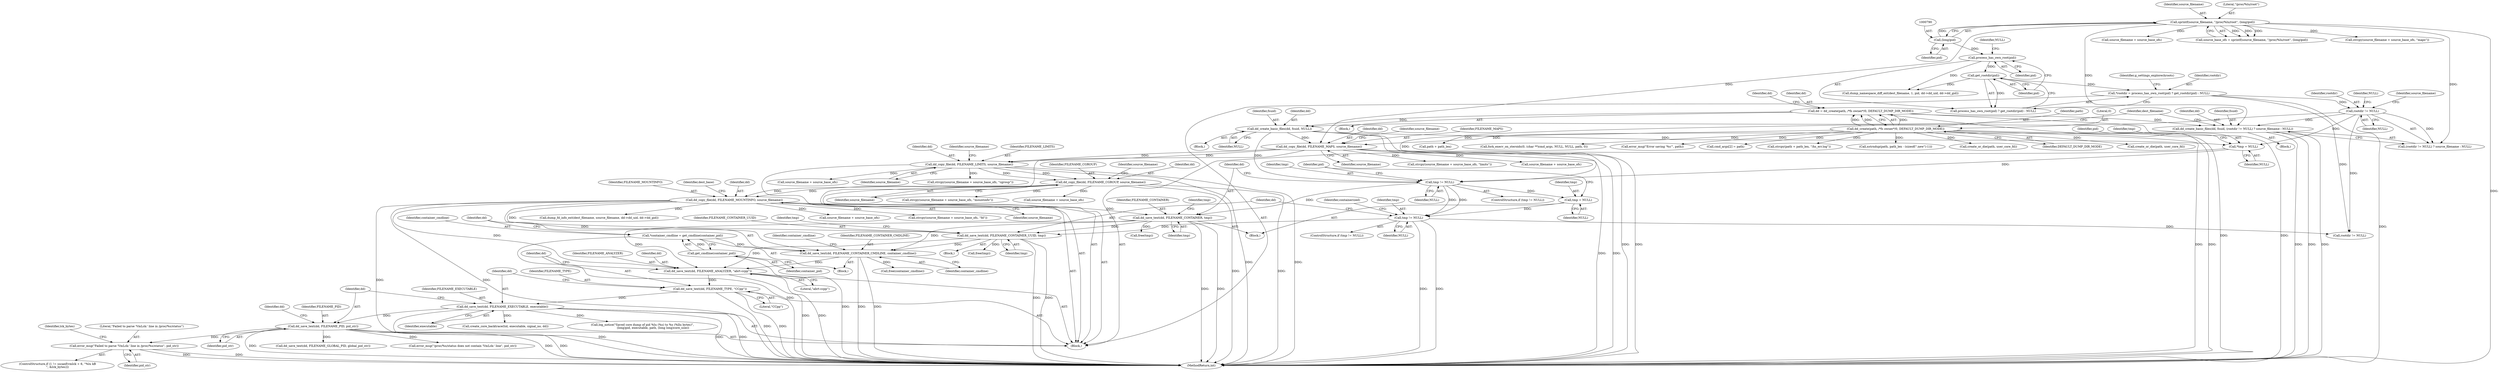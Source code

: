 digraph "0_abrt_3c1b60cfa62d39e5fff5a53a5bc53dae189e740e@pointer" {
"1001117" [label="(Call,error_msg(\"Failed to parse 'VmLck:' line in /proc/%s/status\", pid_str))"];
"1000996" [label="(Call,dd_save_text(dd, FILENAME_PID, pid_str))"];
"1000992" [label="(Call,dd_save_text(dd, FILENAME_EXECUTABLE, executable))"];
"1000988" [label="(Call,dd_save_text(dd, FILENAME_TYPE, \"CCpp\"))"];
"1000984" [label="(Call,dd_save_text(dd, FILENAME_ANALYZER, \"abrt-ccpp\"))"];
"1000871" [label="(Call,dd_copy_file(dd, FILENAME_MOUNTINFO, source_filename))"];
"1000862" [label="(Call,dd_copy_file(dd, FILENAME_CGROUP, source_filename))"];
"1000853" [label="(Call,dd_copy_file(dd, FILENAME_LIMITS, source_filename))"];
"1000844" [label="(Call,dd_copy_file(dd, FILENAME_MAPS, source_filename))"];
"1000819" [label="(Call,dd_create_basic_files(dd, fsuid, NULL))"];
"1000773" [label="(Call,dd = dd_create(path, /*fs owner*/0, DEFAULT_DUMP_DIR_MODE))"];
"1000775" [label="(Call,dd_create(path, /*fs owner*/0, DEFAULT_DUMP_DIR_MODE))"];
"1000808" [label="(Call,dd_create_basic_files(dd, fsuid, (rootdir != NULL) ? source_filename : NULL))"];
"1000786" [label="(Call,sprintf(source_filename, \"/proc/%lu/root\", (long)pid))"];
"1000789" [label="(Call,(long)pid)"];
"1000812" [label="(Call,rootdir != NULL)"];
"1000797" [label="(Call,*rootdir = process_has_own_root(pid) ? get_rootdir(pid) : NULL)"];
"1000802" [label="(Call,get_rootdir(pid))"];
"1000800" [label="(Call,process_has_own_root(pid))"];
"1000978" [label="(Call,dd_save_text(dd, FILENAME_CONTAINER_CMDLINE, container_cmdline))"];
"1000940" [label="(Call,dd_save_text(dd, FILENAME_CONTAINER_UUID, tmp))"];
"1000921" [label="(Call,dd_save_text(dd, FILENAME_CONTAINER, tmp))"];
"1000917" [label="(Call,tmp != NULL)"];
"1000908" [label="(Call,*tmp = NULL)"];
"1000936" [label="(Call,tmp != NULL)"];
"1000927" [label="(Call,tmp = NULL)"];
"1000974" [label="(Call,*container_cmdline = get_cmdline(container_pid))"];
"1000976" [label="(Call,get_cmdline(container_pid))"];
"1000923" [label="(Identifier,FILENAME_CONTAINER)"];
"1000773" [label="(Call,dd = dd_create(path, /*fs owner*/0, DEFAULT_DUMP_DIR_MODE))"];
"1000799" [label="(Call,process_has_own_root(pid) ? get_rootdir(pid) : NULL)"];
"1000858" [label="(Call,source_filename + source_base_ofs)"];
"1000941" [label="(Identifier,dd)"];
"1000856" [label="(Identifier,source_filename)"];
"1000976" [label="(Call,get_cmdline(container_pid))"];
"1000943" [label="(Identifier,tmp)"];
"1000939" [label="(Block,)"];
"1000987" [label="(Literal,\"abrt-ccpp\")"];
"1000972" [label="(Block,)"];
"1000984" [label="(Call,dd_save_text(dd, FILENAME_ANALYZER, \"abrt-ccpp\"))"];
"1000895" [label="(Call,dump_namespace_diff_ext(dest_filename, 1, pid, dd->dd_uid, dd->dd_gid))"];
"1000975" [label="(Identifier,container_cmdline)"];
"1000999" [label="(Identifier,pid_str)"];
"1000986" [label="(Identifier,FILENAME_ANALYZER)"];
"1000979" [label="(Identifier,dd)"];
"1000873" [label="(Identifier,FILENAME_MOUNTINFO)"];
"1000814" [label="(Identifier,NULL)"];
"1000916" [label="(ControlStructure,if (tmp != NULL))"];
"1000797" [label="(Call,*rootdir = process_has_own_root(pid) ? get_rootdir(pid) : NULL)"];
"1000776" [label="(Identifier,path)"];
"1000992" [label="(Call,dd_save_text(dd, FILENAME_EXECUTABLE, executable))"];
"1000786" [label="(Call,sprintf(source_filename, \"/proc/%lu/root\", (long)pid))"];
"1000931" [label="(Identifier,pid)"];
"1000777" [label="(Literal,0)"];
"1000820" [label="(Identifier,dd)"];
"1000840" [label="(Call,source_filename + source_base_ofs)"];
"1001117" [label="(Call,error_msg(\"Failed to parse 'VmLck:' line in /proc/%s/status\", pid_str))"];
"1000787" [label="(Identifier,source_filename)"];
"1000936" [label="(Call,tmp != NULL)"];
"1001350" [label="(Call,xstrndup(path, path_len - (sizeof(\".new\")-1)))"];
"1000948" [label="(Identifier,containerized)"];
"1000791" [label="(Identifier,pid)"];
"1000855" [label="(Identifier,FILENAME_LIMITS)"];
"1000883" [label="(Call,dump_fd_info_ext(dest_filename, source_filename, dd->dd_uid, dd->dd_gid))"];
"1000912" [label="(Identifier,pid)"];
"1000982" [label="(Call,free(container_cmdline))"];
"1001445" [label="(MethodReturn,int)"];
"1000788" [label="(Literal,\"/proc/%lu/root\")"];
"1000803" [label="(Identifier,pid)"];
"1000925" [label="(Call,free(tmp))"];
"1000781" [label="(Block,)"];
"1000801" [label="(Identifier,pid)"];
"1000784" [label="(Call,source_base_ofs = sprintf(source_filename, \"/proc/%lu/root\", (long)pid))"];
"1001107" [label="(ControlStructure,if (1 != sscanf(vmlck + 6, \"%lu kB\n\", &lck_bytes)))"];
"1001119" [label="(Identifier,pid_str)"];
"1000983" [label="(Identifier,container_cmdline)"];
"1000864" [label="(Identifier,FILENAME_CGROUP)"];
"1000813" [label="(Identifier,rootdir)"];
"1000879" [label="(Call,source_filename + source_base_ofs)"];
"1000981" [label="(Identifier,container_cmdline)"];
"1000928" [label="(Identifier,tmp)"];
"1000847" [label="(Identifier,source_filename)"];
"1000867" [label="(Call,source_filename + source_base_ofs)"];
"1000989" [label="(Identifier,dd)"];
"1001148" [label="(Call,create_or_die(path, user_core_fd))"];
"1000818" [label="(Block,)"];
"1000807" [label="(Block,)"];
"1000778" [label="(Identifier,DEFAULT_DUMP_DIR_MODE)"];
"1000808" [label="(Call,dd_create_basic_files(dd, fsuid, (rootdir != NULL) ? source_filename : NULL))"];
"1000995" [label="(Identifier,executable)"];
"1001274" [label="(Call,create_core_backtrace(tid, executable, signal_no, dd))"];
"1000839" [label="(Call,strcpy(source_filename + source_base_ofs, \"maps\"))"];
"1000868" [label="(Identifier,source_filename)"];
"1000812" [label="(Call,rootdir != NULL)"];
"1000991" [label="(Literal,\"CCpp\")"];
"1000942" [label="(Identifier,FILENAME_CONTAINER_UUID)"];
"1000850" [label="(Identifier,source_filename)"];
"1000774" [label="(Identifier,dd)"];
"1000865" [label="(Identifier,source_filename)"];
"1000978" [label="(Call,dd_save_text(dd, FILENAME_CONTAINER_CMDLINE, container_cmdline))"];
"1000918" [label="(Identifier,tmp)"];
"1000985" [label="(Identifier,dd)"];
"1000816" [label="(Identifier,NULL)"];
"1000944" [label="(Call,free(tmp))"];
"1000876" [label="(Identifier,dest_base)"];
"1000815" [label="(Identifier,source_filename)"];
"1001242" [label="(Call,create_or_die(path, user_core_fd))"];
"1000974" [label="(Call,*container_cmdline = get_cmdline(container_pid))"];
"1000935" [label="(ControlStructure,if (tmp != NULL))"];
"1000988" [label="(Call,dd_save_text(dd, FILENAME_TYPE, \"CCpp\"))"];
"1000938" [label="(Identifier,NULL)"];
"1000809" [label="(Identifier,dd)"];
"1000804" [label="(Identifier,NULL)"];
"1000802" [label="(Call,get_rootdir(pid))"];
"1000150" [label="(Block,)"];
"1001121" [label="(Identifier,lck_bytes)"];
"1001000" [label="(Call,dd_save_text(dd, FILENAME_GLOBAL_PID, global_pid_str))"];
"1000937" [label="(Identifier,tmp)"];
"1000853" [label="(Call,dd_copy_file(dd, FILENAME_LIMITS, source_filename))"];
"1000854" [label="(Identifier,dd)"];
"1000929" [label="(Identifier,NULL)"];
"1001001" [label="(Identifier,dd)"];
"1000822" [label="(Identifier,NULL)"];
"1000848" [label="(Call,strcpy(source_filename + source_base_ofs, \"limits\"))"];
"1000977" [label="(Identifier,container_pid)"];
"1001235" [label="(Call,path + path_len)"];
"1001332" [label="(Call,fork_execv_on_steroids(0, (char **)cmd_args, NULL, NULL, path, 0))"];
"1001134" [label="(Call,error_msg(\"Error saving '%s'\", path))"];
"1000846" [label="(Identifier,FILENAME_MAPS)"];
"1000862" [label="(Call,dd_copy_file(dd, FILENAME_CGROUP, source_filename))"];
"1000994" [label="(Identifier,FILENAME_EXECUTABLE)"];
"1000821" [label="(Identifier,fsuid)"];
"1000859" [label="(Identifier,source_filename)"];
"1000866" [label="(Call,strcpy(source_filename + source_base_ofs, \"mountinfo\"))"];
"1000872" [label="(Identifier,dd)"];
"1000924" [label="(Identifier,tmp)"];
"1000926" [label="(Identifier,tmp)"];
"1000849" [label="(Call,source_filename + source_base_ofs)"];
"1000945" [label="(Identifier,tmp)"];
"1000871" [label="(Call,dd_copy_file(dd, FILENAME_MOUNTINFO, source_filename))"];
"1000878" [label="(Call,strcpy(source_filename + source_base_ofs, \"fd\"))"];
"1000789" [label="(Call,(long)pid)"];
"1000863" [label="(Identifier,dd)"];
"1000874" [label="(Identifier,source_filename)"];
"1000919" [label="(Identifier,NULL)"];
"1000921" [label="(Call,dd_save_text(dd, FILENAME_CONTAINER, tmp))"];
"1000811" [label="(Call,(rootdir != NULL) ? source_filename : NULL)"];
"1000845" [label="(Identifier,dd)"];
"1000910" [label="(Identifier,NULL)"];
"1000800" [label="(Call,process_has_own_root(pid))"];
"1000940" [label="(Call,dd_save_text(dd, FILENAME_CONTAINER_UUID, tmp))"];
"1000780" [label="(Identifier,dd)"];
"1000810" [label="(Identifier,fsuid)"];
"1000798" [label="(Identifier,rootdir)"];
"1000980" [label="(Identifier,FILENAME_CONTAINER_CMDLINE)"];
"1000917" [label="(Call,tmp != NULL)"];
"1000998" [label="(Identifier,FILENAME_PID)"];
"1000806" [label="(Identifier,g_settings_explorechroots)"];
"1000819" [label="(Call,dd_create_basic_files(dd, fsuid, NULL))"];
"1001118" [label="(Literal,\"Failed to parse 'VmLck:' line in /proc/%s/status\")"];
"1000996" [label="(Call,dd_save_text(dd, FILENAME_PID, pid_str))"];
"1000775" [label="(Call,dd_create(path, /*fs owner*/0, DEFAULT_DUMP_DIR_MODE))"];
"1000844" [label="(Call,dd_copy_file(dd, FILENAME_MAPS, source_filename))"];
"1000908" [label="(Call,*tmp = NULL)"];
"1000920" [label="(Block,)"];
"1000993" [label="(Identifier,dd)"];
"1000922" [label="(Identifier,dd)"];
"1000997" [label="(Identifier,dd)"];
"1000990" [label="(Identifier,FILENAME_TYPE)"];
"1001373" [label="(Call,log_notice(\"Saved core dump of pid %lu (%s) to %s (%llu bytes)\",\n                       (long)pid, executable, path, (long long)core_size))"];
"1000909" [label="(Identifier,tmp)"];
"1000927" [label="(Call,tmp = NULL)"];
"1001103" [label="(Call,error_msg(\"/proc/%s/status does not contain 'VmLck:' line\", pid_str))"];
"1000950" [label="(Call,rootdir != NULL)"];
"1001309" [label="(Call,cmd_args[2] = path)"];
"1000857" [label="(Call,strcpy(source_filename + source_base_ofs, \"cgroup\"))"];
"1001234" [label="(Call,strcpy(path + path_len, \"/hs_err.log\"))"];
"1000825" [label="(Identifier,dest_filename)"];
"1001117" -> "1001107"  [label="AST: "];
"1001117" -> "1001119"  [label="CFG: "];
"1001118" -> "1001117"  [label="AST: "];
"1001119" -> "1001117"  [label="AST: "];
"1001121" -> "1001117"  [label="CFG: "];
"1001117" -> "1001445"  [label="DDG: "];
"1001117" -> "1001445"  [label="DDG: "];
"1000996" -> "1001117"  [label="DDG: "];
"1000996" -> "1000781"  [label="AST: "];
"1000996" -> "1000999"  [label="CFG: "];
"1000997" -> "1000996"  [label="AST: "];
"1000998" -> "1000996"  [label="AST: "];
"1000999" -> "1000996"  [label="AST: "];
"1001001" -> "1000996"  [label="CFG: "];
"1000996" -> "1001445"  [label="DDG: "];
"1000996" -> "1001445"  [label="DDG: "];
"1000996" -> "1001445"  [label="DDG: "];
"1000992" -> "1000996"  [label="DDG: "];
"1000996" -> "1001000"  [label="DDG: "];
"1000996" -> "1001103"  [label="DDG: "];
"1000992" -> "1000781"  [label="AST: "];
"1000992" -> "1000995"  [label="CFG: "];
"1000993" -> "1000992"  [label="AST: "];
"1000994" -> "1000992"  [label="AST: "];
"1000995" -> "1000992"  [label="AST: "];
"1000997" -> "1000992"  [label="CFG: "];
"1000992" -> "1001445"  [label="DDG: "];
"1000992" -> "1001445"  [label="DDG: "];
"1000992" -> "1001445"  [label="DDG: "];
"1000988" -> "1000992"  [label="DDG: "];
"1000992" -> "1001274"  [label="DDG: "];
"1000992" -> "1001373"  [label="DDG: "];
"1000988" -> "1000781"  [label="AST: "];
"1000988" -> "1000991"  [label="CFG: "];
"1000989" -> "1000988"  [label="AST: "];
"1000990" -> "1000988"  [label="AST: "];
"1000991" -> "1000988"  [label="AST: "];
"1000993" -> "1000988"  [label="CFG: "];
"1000988" -> "1001445"  [label="DDG: "];
"1000988" -> "1001445"  [label="DDG: "];
"1000984" -> "1000988"  [label="DDG: "];
"1000984" -> "1000781"  [label="AST: "];
"1000984" -> "1000987"  [label="CFG: "];
"1000985" -> "1000984"  [label="AST: "];
"1000986" -> "1000984"  [label="AST: "];
"1000987" -> "1000984"  [label="AST: "];
"1000989" -> "1000984"  [label="CFG: "];
"1000984" -> "1001445"  [label="DDG: "];
"1000984" -> "1001445"  [label="DDG: "];
"1000871" -> "1000984"  [label="DDG: "];
"1000978" -> "1000984"  [label="DDG: "];
"1000940" -> "1000984"  [label="DDG: "];
"1000921" -> "1000984"  [label="DDG: "];
"1000871" -> "1000781"  [label="AST: "];
"1000871" -> "1000874"  [label="CFG: "];
"1000872" -> "1000871"  [label="AST: "];
"1000873" -> "1000871"  [label="AST: "];
"1000874" -> "1000871"  [label="AST: "];
"1000876" -> "1000871"  [label="CFG: "];
"1000871" -> "1001445"  [label="DDG: "];
"1000871" -> "1001445"  [label="DDG: "];
"1000862" -> "1000871"  [label="DDG: "];
"1000862" -> "1000871"  [label="DDG: "];
"1000871" -> "1000878"  [label="DDG: "];
"1000871" -> "1000879"  [label="DDG: "];
"1000871" -> "1000883"  [label="DDG: "];
"1000871" -> "1000921"  [label="DDG: "];
"1000871" -> "1000940"  [label="DDG: "];
"1000871" -> "1000978"  [label="DDG: "];
"1000862" -> "1000781"  [label="AST: "];
"1000862" -> "1000865"  [label="CFG: "];
"1000863" -> "1000862"  [label="AST: "];
"1000864" -> "1000862"  [label="AST: "];
"1000865" -> "1000862"  [label="AST: "];
"1000868" -> "1000862"  [label="CFG: "];
"1000862" -> "1001445"  [label="DDG: "];
"1000862" -> "1001445"  [label="DDG: "];
"1000853" -> "1000862"  [label="DDG: "];
"1000853" -> "1000862"  [label="DDG: "];
"1000862" -> "1000866"  [label="DDG: "];
"1000862" -> "1000867"  [label="DDG: "];
"1000853" -> "1000781"  [label="AST: "];
"1000853" -> "1000856"  [label="CFG: "];
"1000854" -> "1000853"  [label="AST: "];
"1000855" -> "1000853"  [label="AST: "];
"1000856" -> "1000853"  [label="AST: "];
"1000859" -> "1000853"  [label="CFG: "];
"1000853" -> "1001445"  [label="DDG: "];
"1000853" -> "1001445"  [label="DDG: "];
"1000844" -> "1000853"  [label="DDG: "];
"1000844" -> "1000853"  [label="DDG: "];
"1000853" -> "1000857"  [label="DDG: "];
"1000853" -> "1000858"  [label="DDG: "];
"1000844" -> "1000781"  [label="AST: "];
"1000844" -> "1000847"  [label="CFG: "];
"1000845" -> "1000844"  [label="AST: "];
"1000846" -> "1000844"  [label="AST: "];
"1000847" -> "1000844"  [label="AST: "];
"1000850" -> "1000844"  [label="CFG: "];
"1000844" -> "1001445"  [label="DDG: "];
"1000844" -> "1001445"  [label="DDG: "];
"1000819" -> "1000844"  [label="DDG: "];
"1000808" -> "1000844"  [label="DDG: "];
"1000786" -> "1000844"  [label="DDG: "];
"1000844" -> "1000848"  [label="DDG: "];
"1000844" -> "1000849"  [label="DDG: "];
"1000819" -> "1000818"  [label="AST: "];
"1000819" -> "1000822"  [label="CFG: "];
"1000820" -> "1000819"  [label="AST: "];
"1000821" -> "1000819"  [label="AST: "];
"1000822" -> "1000819"  [label="AST: "];
"1000825" -> "1000819"  [label="CFG: "];
"1000819" -> "1001445"  [label="DDG: "];
"1000819" -> "1001445"  [label="DDG: "];
"1000773" -> "1000819"  [label="DDG: "];
"1000819" -> "1000908"  [label="DDG: "];
"1000819" -> "1000917"  [label="DDG: "];
"1000773" -> "1000150"  [label="AST: "];
"1000773" -> "1000775"  [label="CFG: "];
"1000774" -> "1000773"  [label="AST: "];
"1000775" -> "1000773"  [label="AST: "];
"1000780" -> "1000773"  [label="CFG: "];
"1000773" -> "1001445"  [label="DDG: "];
"1000773" -> "1001445"  [label="DDG: "];
"1000775" -> "1000773"  [label="DDG: "];
"1000775" -> "1000773"  [label="DDG: "];
"1000775" -> "1000773"  [label="DDG: "];
"1000773" -> "1000808"  [label="DDG: "];
"1000775" -> "1000778"  [label="CFG: "];
"1000776" -> "1000775"  [label="AST: "];
"1000777" -> "1000775"  [label="AST: "];
"1000778" -> "1000775"  [label="AST: "];
"1000775" -> "1001445"  [label="DDG: "];
"1000775" -> "1001445"  [label="DDG: "];
"1000775" -> "1001134"  [label="DDG: "];
"1000775" -> "1001148"  [label="DDG: "];
"1000775" -> "1001234"  [label="DDG: "];
"1000775" -> "1001235"  [label="DDG: "];
"1000775" -> "1001242"  [label="DDG: "];
"1000775" -> "1001309"  [label="DDG: "];
"1000775" -> "1001332"  [label="DDG: "];
"1000775" -> "1001350"  [label="DDG: "];
"1000808" -> "1000807"  [label="AST: "];
"1000808" -> "1000811"  [label="CFG: "];
"1000809" -> "1000808"  [label="AST: "];
"1000810" -> "1000808"  [label="AST: "];
"1000811" -> "1000808"  [label="AST: "];
"1000825" -> "1000808"  [label="CFG: "];
"1000808" -> "1001445"  [label="DDG: "];
"1000808" -> "1001445"  [label="DDG: "];
"1000808" -> "1001445"  [label="DDG: "];
"1000786" -> "1000808"  [label="DDG: "];
"1000812" -> "1000808"  [label="DDG: "];
"1000786" -> "1000784"  [label="AST: "];
"1000786" -> "1000789"  [label="CFG: "];
"1000787" -> "1000786"  [label="AST: "];
"1000788" -> "1000786"  [label="AST: "];
"1000789" -> "1000786"  [label="AST: "];
"1000784" -> "1000786"  [label="CFG: "];
"1000786" -> "1001445"  [label="DDG: "];
"1000786" -> "1000784"  [label="DDG: "];
"1000786" -> "1000784"  [label="DDG: "];
"1000786" -> "1000784"  [label="DDG: "];
"1000789" -> "1000786"  [label="DDG: "];
"1000786" -> "1000811"  [label="DDG: "];
"1000786" -> "1000839"  [label="DDG: "];
"1000786" -> "1000840"  [label="DDG: "];
"1000789" -> "1000791"  [label="CFG: "];
"1000790" -> "1000789"  [label="AST: "];
"1000791" -> "1000789"  [label="AST: "];
"1000789" -> "1000800"  [label="DDG: "];
"1000812" -> "1000811"  [label="AST: "];
"1000812" -> "1000814"  [label="CFG: "];
"1000813" -> "1000812"  [label="AST: "];
"1000814" -> "1000812"  [label="AST: "];
"1000815" -> "1000812"  [label="CFG: "];
"1000816" -> "1000812"  [label="CFG: "];
"1000797" -> "1000812"  [label="DDG: "];
"1000812" -> "1000811"  [label="DDG: "];
"1000812" -> "1000908"  [label="DDG: "];
"1000812" -> "1000917"  [label="DDG: "];
"1000812" -> "1000950"  [label="DDG: "];
"1000797" -> "1000781"  [label="AST: "];
"1000797" -> "1000799"  [label="CFG: "];
"1000798" -> "1000797"  [label="AST: "];
"1000799" -> "1000797"  [label="AST: "];
"1000806" -> "1000797"  [label="CFG: "];
"1000797" -> "1001445"  [label="DDG: "];
"1000802" -> "1000797"  [label="DDG: "];
"1000797" -> "1000950"  [label="DDG: "];
"1000802" -> "1000799"  [label="AST: "];
"1000802" -> "1000803"  [label="CFG: "];
"1000803" -> "1000802"  [label="AST: "];
"1000799" -> "1000802"  [label="CFG: "];
"1000802" -> "1000799"  [label="DDG: "];
"1000800" -> "1000802"  [label="DDG: "];
"1000802" -> "1000895"  [label="DDG: "];
"1000800" -> "1000799"  [label="AST: "];
"1000800" -> "1000801"  [label="CFG: "];
"1000801" -> "1000800"  [label="AST: "];
"1000803" -> "1000800"  [label="CFG: "];
"1000804" -> "1000800"  [label="CFG: "];
"1000800" -> "1000895"  [label="DDG: "];
"1000978" -> "1000972"  [label="AST: "];
"1000978" -> "1000981"  [label="CFG: "];
"1000979" -> "1000978"  [label="AST: "];
"1000980" -> "1000978"  [label="AST: "];
"1000981" -> "1000978"  [label="AST: "];
"1000983" -> "1000978"  [label="CFG: "];
"1000978" -> "1001445"  [label="DDG: "];
"1000978" -> "1001445"  [label="DDG: "];
"1000940" -> "1000978"  [label="DDG: "];
"1000921" -> "1000978"  [label="DDG: "];
"1000974" -> "1000978"  [label="DDG: "];
"1000978" -> "1000982"  [label="DDG: "];
"1000940" -> "1000939"  [label="AST: "];
"1000940" -> "1000943"  [label="CFG: "];
"1000941" -> "1000940"  [label="AST: "];
"1000942" -> "1000940"  [label="AST: "];
"1000943" -> "1000940"  [label="AST: "];
"1000945" -> "1000940"  [label="CFG: "];
"1000940" -> "1001445"  [label="DDG: "];
"1000940" -> "1001445"  [label="DDG: "];
"1000921" -> "1000940"  [label="DDG: "];
"1000936" -> "1000940"  [label="DDG: "];
"1000940" -> "1000944"  [label="DDG: "];
"1000921" -> "1000920"  [label="AST: "];
"1000921" -> "1000924"  [label="CFG: "];
"1000922" -> "1000921"  [label="AST: "];
"1000923" -> "1000921"  [label="AST: "];
"1000924" -> "1000921"  [label="AST: "];
"1000926" -> "1000921"  [label="CFG: "];
"1000921" -> "1001445"  [label="DDG: "];
"1000921" -> "1001445"  [label="DDG: "];
"1000917" -> "1000921"  [label="DDG: "];
"1000921" -> "1000925"  [label="DDG: "];
"1000917" -> "1000916"  [label="AST: "];
"1000917" -> "1000919"  [label="CFG: "];
"1000918" -> "1000917"  [label="AST: "];
"1000919" -> "1000917"  [label="AST: "];
"1000922" -> "1000917"  [label="CFG: "];
"1000931" -> "1000917"  [label="CFG: "];
"1000908" -> "1000917"  [label="DDG: "];
"1000917" -> "1000927"  [label="DDG: "];
"1000917" -> "1000936"  [label="DDG: "];
"1000917" -> "1000936"  [label="DDG: "];
"1000908" -> "1000781"  [label="AST: "];
"1000908" -> "1000910"  [label="CFG: "];
"1000909" -> "1000908"  [label="AST: "];
"1000910" -> "1000908"  [label="AST: "];
"1000912" -> "1000908"  [label="CFG: "];
"1000936" -> "1000935"  [label="AST: "];
"1000936" -> "1000938"  [label="CFG: "];
"1000937" -> "1000936"  [label="AST: "];
"1000938" -> "1000936"  [label="AST: "];
"1000941" -> "1000936"  [label="CFG: "];
"1000948" -> "1000936"  [label="CFG: "];
"1000936" -> "1001445"  [label="DDG: "];
"1000936" -> "1001445"  [label="DDG: "];
"1000927" -> "1000936"  [label="DDG: "];
"1000936" -> "1000950"  [label="DDG: "];
"1000927" -> "1000920"  [label="AST: "];
"1000927" -> "1000929"  [label="CFG: "];
"1000928" -> "1000927"  [label="AST: "];
"1000929" -> "1000927"  [label="AST: "];
"1000931" -> "1000927"  [label="CFG: "];
"1000974" -> "1000972"  [label="AST: "];
"1000974" -> "1000976"  [label="CFG: "];
"1000975" -> "1000974"  [label="AST: "];
"1000976" -> "1000974"  [label="AST: "];
"1000979" -> "1000974"  [label="CFG: "];
"1000974" -> "1001445"  [label="DDG: "];
"1000976" -> "1000974"  [label="DDG: "];
"1000976" -> "1000977"  [label="CFG: "];
"1000977" -> "1000976"  [label="AST: "];
"1000976" -> "1001445"  [label="DDG: "];
}
